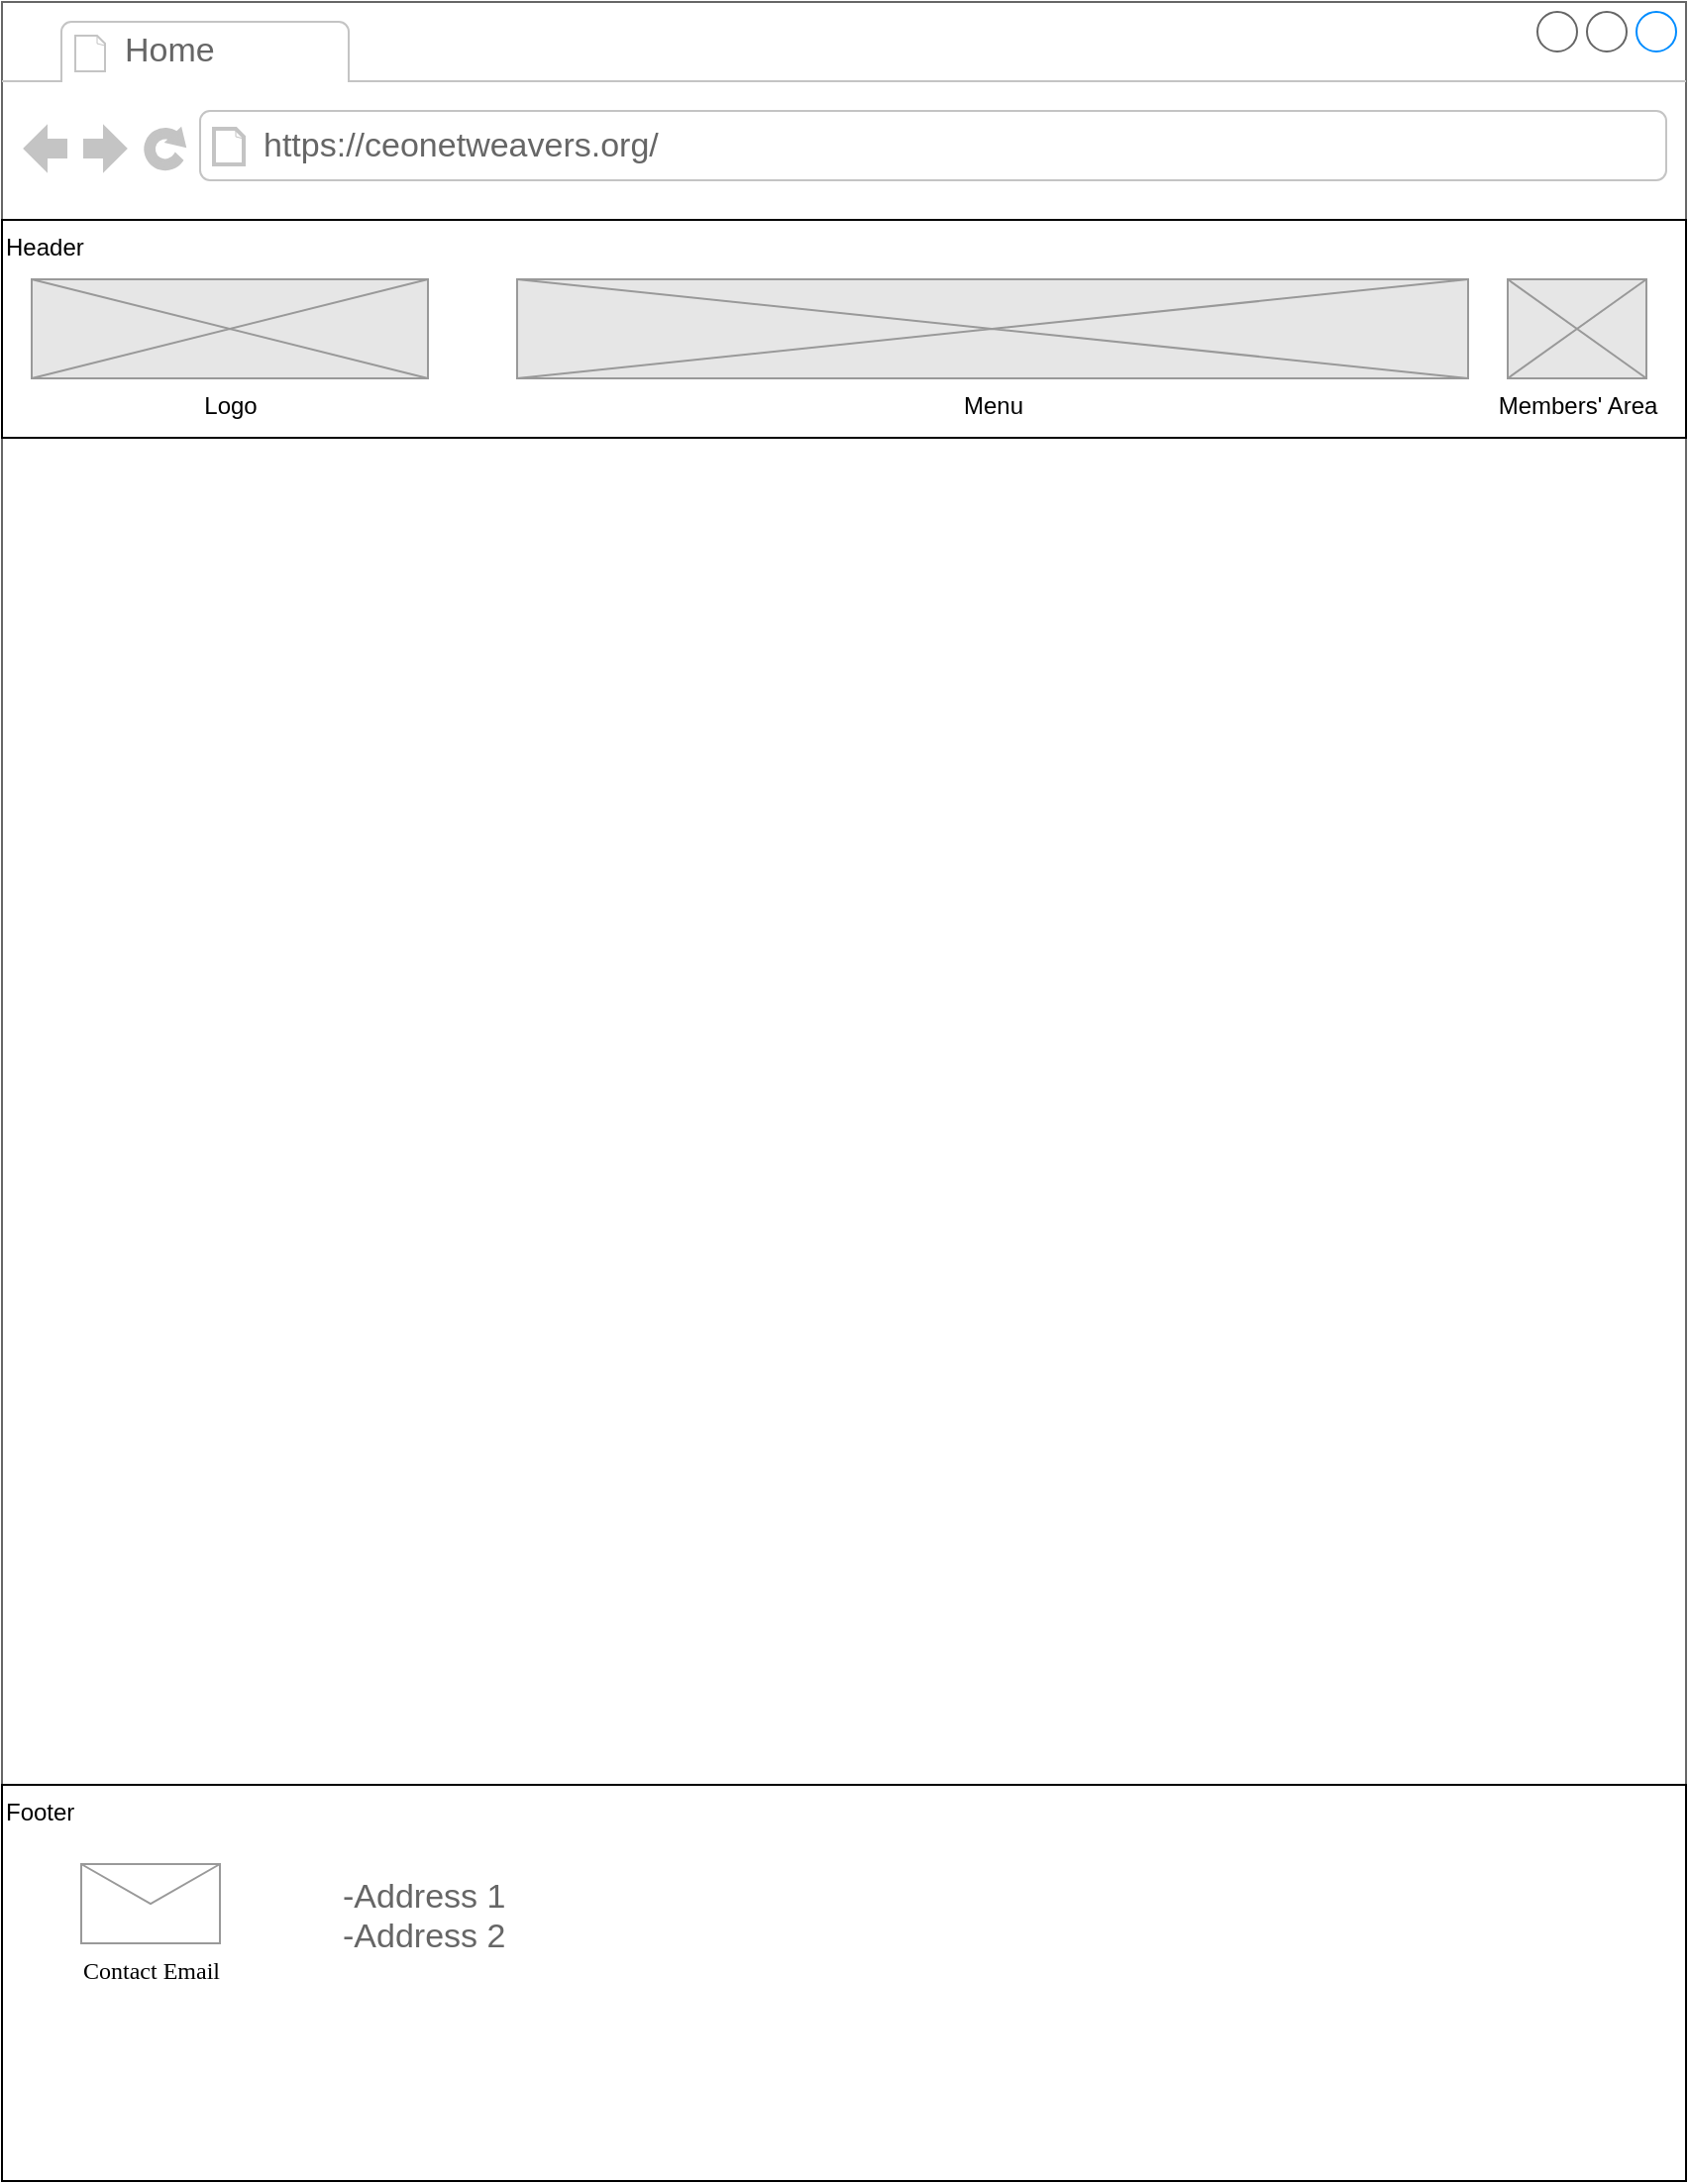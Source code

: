 <mxfile version="15.3.8" type="github">
  <diagram id="3-LBbgLK8UY7JytMnbPZ" name="Page-1">
    <mxGraphModel dx="1209" dy="1121" grid="1" gridSize="10" guides="1" tooltips="1" connect="1" arrows="1" fold="1" page="1" pageScale="1" pageWidth="850" pageHeight="1100" math="0" shadow="0">
      <root>
        <mxCell id="0" />
        <mxCell id="1" parent="0" />
        <mxCell id="-sjq69Uk94YoofclQXJc-1" value="" style="strokeWidth=1;shadow=0;dashed=0;align=center;html=1;shape=mxgraph.mockup.containers.browserWindow;rSize=0;strokeColor=#666666;strokeColor2=#008cff;strokeColor3=#c4c4c4;mainText=,;recursiveResize=0;" parent="1" vertex="1">
          <mxGeometry width="850" height="1100" as="geometry" />
        </mxCell>
        <mxCell id="-sjq69Uk94YoofclQXJc-2" value="Home" style="strokeWidth=1;shadow=0;dashed=0;align=center;html=1;shape=mxgraph.mockup.containers.anchor;fontSize=17;fontColor=#666666;align=left;" parent="-sjq69Uk94YoofclQXJc-1" vertex="1">
          <mxGeometry x="60" y="12" width="110" height="26" as="geometry" />
        </mxCell>
        <mxCell id="-sjq69Uk94YoofclQXJc-3" value="https://ceonetweavers.org/" style="strokeWidth=1;shadow=0;dashed=0;align=center;html=1;shape=mxgraph.mockup.containers.anchor;rSize=0;fontSize=17;fontColor=#666666;align=left;" parent="-sjq69Uk94YoofclQXJc-1" vertex="1">
          <mxGeometry x="130" y="60" width="250" height="26" as="geometry" />
        </mxCell>
        <mxCell id="cxTF4-qD0s4VEBOTPt8d-14" value="&lt;div&gt;Footer&lt;/div&gt;" style="rounded=0;whiteSpace=wrap;html=1;strokeColor=default;strokeWidth=1;fillColor=none;align=left;verticalAlign=top;" parent="-sjq69Uk94YoofclQXJc-1" vertex="1">
          <mxGeometry y="900" width="850" height="200" as="geometry" />
        </mxCell>
        <mxCell id="cxTF4-qD0s4VEBOTPt8d-15" value="&lt;font face=&quot;Comic Sans MS&quot;&gt;Contact Email&lt;/font&gt;" style="verticalLabelPosition=bottom;shadow=0;dashed=0;align=center;html=1;verticalAlign=top;strokeWidth=1;shape=mxgraph.mockup.misc.mail2;strokeColor=#999999;fillColor=none;" parent="-sjq69Uk94YoofclQXJc-1" vertex="1">
          <mxGeometry x="40" y="940" width="70" height="40" as="geometry" />
        </mxCell>
        <mxCell id="cxTF4-qD0s4VEBOTPt8d-16" value="" style="group" parent="-sjq69Uk94YoofclQXJc-1" vertex="1" connectable="0">
          <mxGeometry y="110" width="850" height="110" as="geometry" />
        </mxCell>
        <mxCell id="cxTF4-qD0s4VEBOTPt8d-1" value="Header" style="rounded=0;whiteSpace=wrap;html=1;align=left;verticalAlign=top;" parent="cxTF4-qD0s4VEBOTPt8d-16" vertex="1">
          <mxGeometry width="850" height="110" as="geometry" />
        </mxCell>
        <mxCell id="cxTF4-qD0s4VEBOTPt8d-9" value="Logo" style="verticalLabelPosition=bottom;shadow=0;dashed=0;align=center;html=1;verticalAlign=top;strokeWidth=1;shape=mxgraph.mockup.graphics.simpleIcon;strokeColor=#999999;fillColor=#E6E6E6;" parent="cxTF4-qD0s4VEBOTPt8d-16" vertex="1">
          <mxGeometry x="15" y="30" width="200" height="50" as="geometry" />
        </mxCell>
        <mxCell id="cxTF4-qD0s4VEBOTPt8d-12" value="Menu" style="verticalLabelPosition=bottom;shadow=0;dashed=0;align=center;html=1;verticalAlign=top;strokeWidth=1;shape=mxgraph.mockup.graphics.simpleIcon;strokeColor=#999999;fillColor=#E6E6E6;" parent="cxTF4-qD0s4VEBOTPt8d-16" vertex="1">
          <mxGeometry x="260" y="30" width="480" height="50" as="geometry" />
        </mxCell>
        <mxCell id="cxTF4-qD0s4VEBOTPt8d-13" value="Members&#39; Area" style="verticalLabelPosition=bottom;shadow=0;dashed=0;align=center;html=1;verticalAlign=top;strokeWidth=1;shape=mxgraph.mockup.graphics.simpleIcon;strokeColor=#999999;fillColor=#E6E6E6;" parent="cxTF4-qD0s4VEBOTPt8d-16" vertex="1">
          <mxGeometry x="760" y="30" width="70" height="50" as="geometry" />
        </mxCell>
        <mxCell id="4350LJryet-j8qvg0Nxp-1" value="-Address 1&lt;br&gt;-Address 2&lt;br&gt;" style="strokeWidth=1;shadow=0;dashed=0;align=center;html=1;shape=mxgraph.mockup.text.bulletedList;textColor=#666666;mainText=,,,,;textSize=17;bulletStyle=none;strokeColor=none;fillColor=none;align=left;verticalAlign=top;fontSize=17;fontColor=#666666;" vertex="1" parent="-sjq69Uk94YoofclQXJc-1">
          <mxGeometry x="170" y="940" width="150" height="60" as="geometry" />
        </mxCell>
      </root>
    </mxGraphModel>
  </diagram>
</mxfile>

